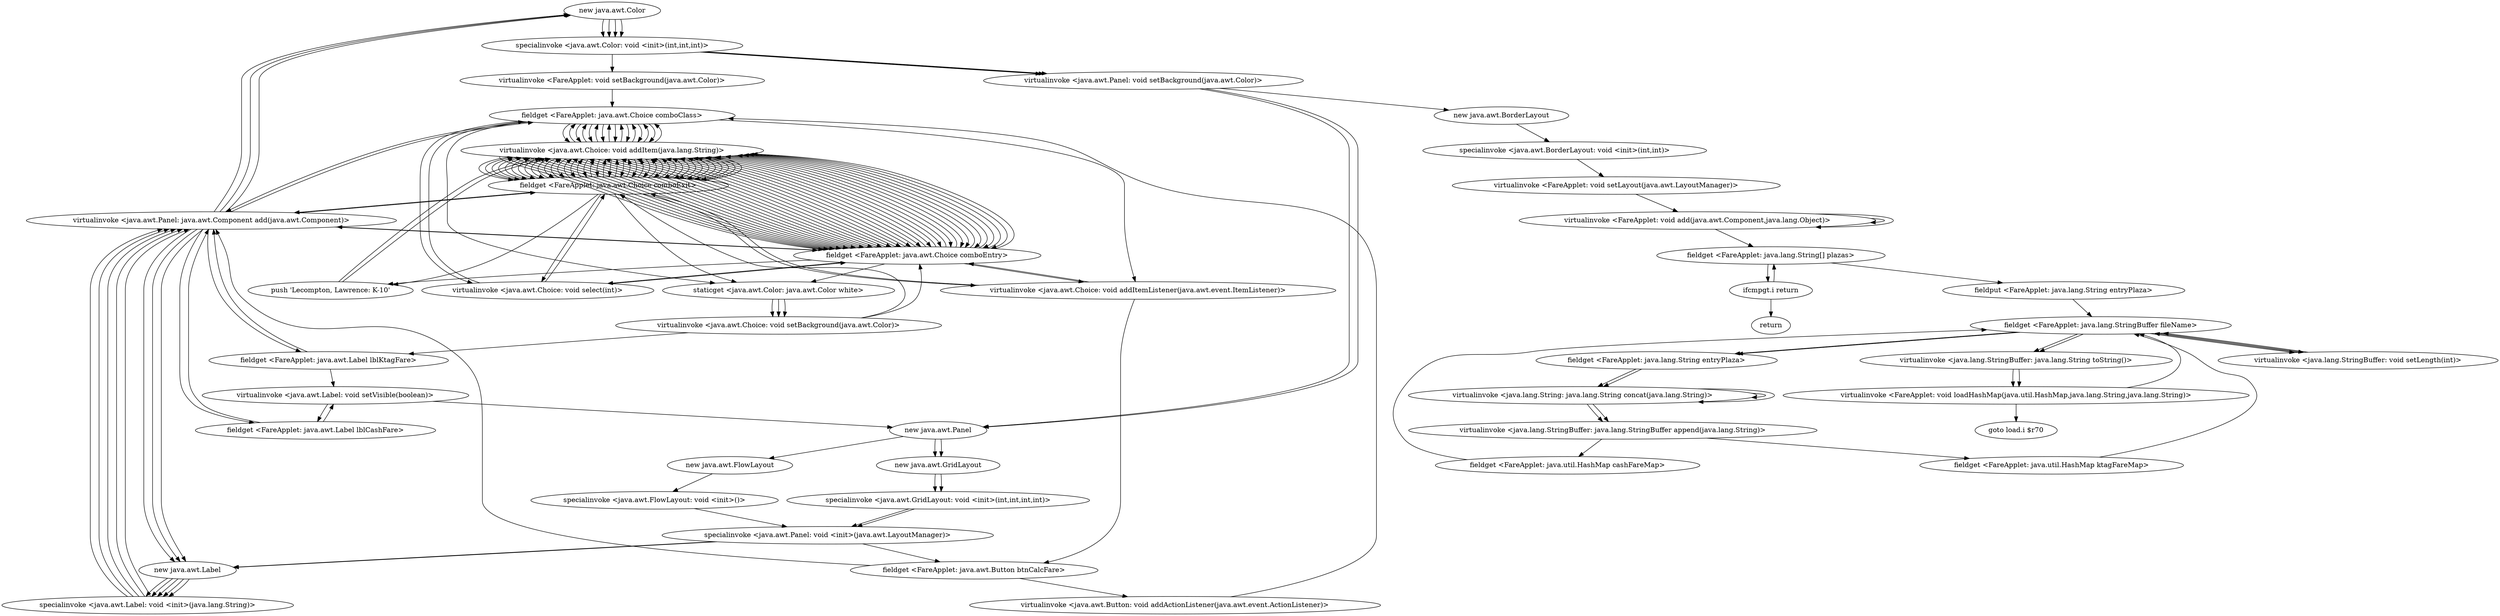 digraph "" {
"new java.awt.Color";
 "new java.awt.Color"->"specialinvoke <java.awt.Color: void <init>(int,int,int)>";
 "specialinvoke <java.awt.Color: void <init>(int,int,int)>"->"virtualinvoke <FareApplet: void setBackground(java.awt.Color)>";
 "virtualinvoke <FareApplet: void setBackground(java.awt.Color)>"->"fieldget <FareApplet: java.awt.Choice comboClass>";
 "fieldget <FareApplet: java.awt.Choice comboClass>"->"virtualinvoke <java.awt.Choice: void addItem(java.lang.String)>";
 "virtualinvoke <java.awt.Choice: void addItem(java.lang.String)>"->"fieldget <FareApplet: java.awt.Choice comboClass>";
 "fieldget <FareApplet: java.awt.Choice comboClass>"->"virtualinvoke <java.awt.Choice: void addItem(java.lang.String)>";
 "virtualinvoke <java.awt.Choice: void addItem(java.lang.String)>"->"fieldget <FareApplet: java.awt.Choice comboClass>";
 "fieldget <FareApplet: java.awt.Choice comboClass>"->"virtualinvoke <java.awt.Choice: void addItem(java.lang.String)>";
 "virtualinvoke <java.awt.Choice: void addItem(java.lang.String)>"->"fieldget <FareApplet: java.awt.Choice comboClass>";
 "fieldget <FareApplet: java.awt.Choice comboClass>"->"virtualinvoke <java.awt.Choice: void addItem(java.lang.String)>";
 "virtualinvoke <java.awt.Choice: void addItem(java.lang.String)>"->"fieldget <FareApplet: java.awt.Choice comboClass>";
 "fieldget <FareApplet: java.awt.Choice comboClass>"->"virtualinvoke <java.awt.Choice: void addItem(java.lang.String)>";
 "virtualinvoke <java.awt.Choice: void addItem(java.lang.String)>"->"fieldget <FareApplet: java.awt.Choice comboClass>";
 "fieldget <FareApplet: java.awt.Choice comboClass>"->"virtualinvoke <java.awt.Choice: void addItem(java.lang.String)>";
 "virtualinvoke <java.awt.Choice: void addItem(java.lang.String)>"->"fieldget <FareApplet: java.awt.Choice comboClass>";
 "fieldget <FareApplet: java.awt.Choice comboClass>"->"virtualinvoke <java.awt.Choice: void addItem(java.lang.String)>";
 "virtualinvoke <java.awt.Choice: void addItem(java.lang.String)>"->"fieldget <FareApplet: java.awt.Choice comboClass>";
 "fieldget <FareApplet: java.awt.Choice comboClass>"->"virtualinvoke <java.awt.Choice: void addItem(java.lang.String)>";
 "virtualinvoke <java.awt.Choice: void addItem(java.lang.String)>"->"fieldget <FareApplet: java.awt.Choice comboEntry>";
 "fieldget <FareApplet: java.awt.Choice comboEntry>"->"virtualinvoke <java.awt.Choice: void addItem(java.lang.String)>";
 "virtualinvoke <java.awt.Choice: void addItem(java.lang.String)>"->"fieldget <FareApplet: java.awt.Choice comboEntry>";
 "fieldget <FareApplet: java.awt.Choice comboEntry>"->"virtualinvoke <java.awt.Choice: void addItem(java.lang.String)>";
 "virtualinvoke <java.awt.Choice: void addItem(java.lang.String)>"->"fieldget <FareApplet: java.awt.Choice comboEntry>";
 "fieldget <FareApplet: java.awt.Choice comboEntry>"->"virtualinvoke <java.awt.Choice: void addItem(java.lang.String)>";
 "virtualinvoke <java.awt.Choice: void addItem(java.lang.String)>"->"fieldget <FareApplet: java.awt.Choice comboEntry>";
 "fieldget <FareApplet: java.awt.Choice comboEntry>"->"virtualinvoke <java.awt.Choice: void addItem(java.lang.String)>";
 "virtualinvoke <java.awt.Choice: void addItem(java.lang.String)>"->"fieldget <FareApplet: java.awt.Choice comboEntry>";
 "fieldget <FareApplet: java.awt.Choice comboEntry>"->"virtualinvoke <java.awt.Choice: void addItem(java.lang.String)>";
 "virtualinvoke <java.awt.Choice: void addItem(java.lang.String)>"->"fieldget <FareApplet: java.awt.Choice comboEntry>";
 "fieldget <FareApplet: java.awt.Choice comboEntry>"->"virtualinvoke <java.awt.Choice: void addItem(java.lang.String)>";
 "virtualinvoke <java.awt.Choice: void addItem(java.lang.String)>"->"fieldget <FareApplet: java.awt.Choice comboEntry>";
 "fieldget <FareApplet: java.awt.Choice comboEntry>"->"virtualinvoke <java.awt.Choice: void addItem(java.lang.String)>";
 "virtualinvoke <java.awt.Choice: void addItem(java.lang.String)>"->"fieldget <FareApplet: java.awt.Choice comboEntry>";
 "fieldget <FareApplet: java.awt.Choice comboEntry>"->"virtualinvoke <java.awt.Choice: void addItem(java.lang.String)>";
 "virtualinvoke <java.awt.Choice: void addItem(java.lang.String)>"->"fieldget <FareApplet: java.awt.Choice comboEntry>";
 "fieldget <FareApplet: java.awt.Choice comboEntry>"->"virtualinvoke <java.awt.Choice: void addItem(java.lang.String)>";
 "virtualinvoke <java.awt.Choice: void addItem(java.lang.String)>"->"fieldget <FareApplet: java.awt.Choice comboEntry>";
 "fieldget <FareApplet: java.awt.Choice comboEntry>"->"virtualinvoke <java.awt.Choice: void addItem(java.lang.String)>";
 "virtualinvoke <java.awt.Choice: void addItem(java.lang.String)>"->"fieldget <FareApplet: java.awt.Choice comboEntry>";
 "fieldget <FareApplet: java.awt.Choice comboEntry>"->"virtualinvoke <java.awt.Choice: void addItem(java.lang.String)>";
 "virtualinvoke <java.awt.Choice: void addItem(java.lang.String)>"->"fieldget <FareApplet: java.awt.Choice comboEntry>";
 "fieldget <FareApplet: java.awt.Choice comboEntry>"->"virtualinvoke <java.awt.Choice: void addItem(java.lang.String)>";
 "virtualinvoke <java.awt.Choice: void addItem(java.lang.String)>"->"fieldget <FareApplet: java.awt.Choice comboEntry>";
 "fieldget <FareApplet: java.awt.Choice comboEntry>"->"virtualinvoke <java.awt.Choice: void addItem(java.lang.String)>";
 "virtualinvoke <java.awt.Choice: void addItem(java.lang.String)>"->"fieldget <FareApplet: java.awt.Choice comboEntry>";
 "fieldget <FareApplet: java.awt.Choice comboEntry>"->"virtualinvoke <java.awt.Choice: void addItem(java.lang.String)>";
 "virtualinvoke <java.awt.Choice: void addItem(java.lang.String)>"->"fieldget <FareApplet: java.awt.Choice comboEntry>";
 "fieldget <FareApplet: java.awt.Choice comboEntry>"->"virtualinvoke <java.awt.Choice: void addItem(java.lang.String)>";
 "virtualinvoke <java.awt.Choice: void addItem(java.lang.String)>"->"fieldget <FareApplet: java.awt.Choice comboEntry>";
 "fieldget <FareApplet: java.awt.Choice comboEntry>"->"virtualinvoke <java.awt.Choice: void addItem(java.lang.String)>";
 "virtualinvoke <java.awt.Choice: void addItem(java.lang.String)>"->"fieldget <FareApplet: java.awt.Choice comboEntry>";
 "fieldget <FareApplet: java.awt.Choice comboEntry>"->"push 'Lecompton, Lawrence: K-10'";
 "push 'Lecompton, Lawrence: K-10'"->"virtualinvoke <java.awt.Choice: void addItem(java.lang.String)>";
 "virtualinvoke <java.awt.Choice: void addItem(java.lang.String)>"->"fieldget <FareApplet: java.awt.Choice comboEntry>";
 "fieldget <FareApplet: java.awt.Choice comboEntry>"->"virtualinvoke <java.awt.Choice: void addItem(java.lang.String)>";
 "virtualinvoke <java.awt.Choice: void addItem(java.lang.String)>"->"fieldget <FareApplet: java.awt.Choice comboEntry>";
 "fieldget <FareApplet: java.awt.Choice comboEntry>"->"virtualinvoke <java.awt.Choice: void addItem(java.lang.String)>";
 "virtualinvoke <java.awt.Choice: void addItem(java.lang.String)>"->"fieldget <FareApplet: java.awt.Choice comboEntry>";
 "fieldget <FareApplet: java.awt.Choice comboEntry>"->"virtualinvoke <java.awt.Choice: void addItem(java.lang.String)>";
 "virtualinvoke <java.awt.Choice: void addItem(java.lang.String)>"->"fieldget <FareApplet: java.awt.Choice comboEntry>";
 "fieldget <FareApplet: java.awt.Choice comboEntry>"->"virtualinvoke <java.awt.Choice: void addItem(java.lang.String)>";
 "virtualinvoke <java.awt.Choice: void addItem(java.lang.String)>"->"fieldget <FareApplet: java.awt.Choice comboExit>";
 "fieldget <FareApplet: java.awt.Choice comboExit>"->"virtualinvoke <java.awt.Choice: void addItem(java.lang.String)>";
 "virtualinvoke <java.awt.Choice: void addItem(java.lang.String)>"->"fieldget <FareApplet: java.awt.Choice comboExit>";
 "fieldget <FareApplet: java.awt.Choice comboExit>"->"virtualinvoke <java.awt.Choice: void addItem(java.lang.String)>";
 "virtualinvoke <java.awt.Choice: void addItem(java.lang.String)>"->"fieldget <FareApplet: java.awt.Choice comboExit>";
 "fieldget <FareApplet: java.awt.Choice comboExit>"->"virtualinvoke <java.awt.Choice: void addItem(java.lang.String)>";
 "virtualinvoke <java.awt.Choice: void addItem(java.lang.String)>"->"fieldget <FareApplet: java.awt.Choice comboExit>";
 "fieldget <FareApplet: java.awt.Choice comboExit>"->"virtualinvoke <java.awt.Choice: void addItem(java.lang.String)>";
 "virtualinvoke <java.awt.Choice: void addItem(java.lang.String)>"->"fieldget <FareApplet: java.awt.Choice comboExit>";
 "fieldget <FareApplet: java.awt.Choice comboExit>"->"virtualinvoke <java.awt.Choice: void addItem(java.lang.String)>";
 "virtualinvoke <java.awt.Choice: void addItem(java.lang.String)>"->"fieldget <FareApplet: java.awt.Choice comboExit>";
 "fieldget <FareApplet: java.awt.Choice comboExit>"->"virtualinvoke <java.awt.Choice: void addItem(java.lang.String)>";
 "virtualinvoke <java.awt.Choice: void addItem(java.lang.String)>"->"fieldget <FareApplet: java.awt.Choice comboExit>";
 "fieldget <FareApplet: java.awt.Choice comboExit>"->"virtualinvoke <java.awt.Choice: void addItem(java.lang.String)>";
 "virtualinvoke <java.awt.Choice: void addItem(java.lang.String)>"->"fieldget <FareApplet: java.awt.Choice comboExit>";
 "fieldget <FareApplet: java.awt.Choice comboExit>"->"virtualinvoke <java.awt.Choice: void addItem(java.lang.String)>";
 "virtualinvoke <java.awt.Choice: void addItem(java.lang.String)>"->"fieldget <FareApplet: java.awt.Choice comboExit>";
 "fieldget <FareApplet: java.awt.Choice comboExit>"->"virtualinvoke <java.awt.Choice: void addItem(java.lang.String)>";
 "virtualinvoke <java.awt.Choice: void addItem(java.lang.String)>"->"fieldget <FareApplet: java.awt.Choice comboExit>";
 "fieldget <FareApplet: java.awt.Choice comboExit>"->"virtualinvoke <java.awt.Choice: void addItem(java.lang.String)>";
 "virtualinvoke <java.awt.Choice: void addItem(java.lang.String)>"->"fieldget <FareApplet: java.awt.Choice comboExit>";
 "fieldget <FareApplet: java.awt.Choice comboExit>"->"virtualinvoke <java.awt.Choice: void addItem(java.lang.String)>";
 "virtualinvoke <java.awt.Choice: void addItem(java.lang.String)>"->"fieldget <FareApplet: java.awt.Choice comboExit>";
 "fieldget <FareApplet: java.awt.Choice comboExit>"->"virtualinvoke <java.awt.Choice: void addItem(java.lang.String)>";
 "virtualinvoke <java.awt.Choice: void addItem(java.lang.String)>"->"fieldget <FareApplet: java.awt.Choice comboExit>";
 "fieldget <FareApplet: java.awt.Choice comboExit>"->"virtualinvoke <java.awt.Choice: void addItem(java.lang.String)>";
 "virtualinvoke <java.awt.Choice: void addItem(java.lang.String)>"->"fieldget <FareApplet: java.awt.Choice comboExit>";
 "fieldget <FareApplet: java.awt.Choice comboExit>"->"virtualinvoke <java.awt.Choice: void addItem(java.lang.String)>";
 "virtualinvoke <java.awt.Choice: void addItem(java.lang.String)>"->"fieldget <FareApplet: java.awt.Choice comboExit>";
 "fieldget <FareApplet: java.awt.Choice comboExit>"->"virtualinvoke <java.awt.Choice: void addItem(java.lang.String)>";
 "virtualinvoke <java.awt.Choice: void addItem(java.lang.String)>"->"fieldget <FareApplet: java.awt.Choice comboExit>";
 "fieldget <FareApplet: java.awt.Choice comboExit>"->"virtualinvoke <java.awt.Choice: void addItem(java.lang.String)>";
 "virtualinvoke <java.awt.Choice: void addItem(java.lang.String)>"->"fieldget <FareApplet: java.awt.Choice comboExit>";
 "fieldget <FareApplet: java.awt.Choice comboExit>"->"push 'Lecompton, Lawrence: K-10'";
 "push 'Lecompton, Lawrence: K-10'"->"virtualinvoke <java.awt.Choice: void addItem(java.lang.String)>";
 "virtualinvoke <java.awt.Choice: void addItem(java.lang.String)>"->"fieldget <FareApplet: java.awt.Choice comboExit>";
 "fieldget <FareApplet: java.awt.Choice comboExit>"->"virtualinvoke <java.awt.Choice: void addItem(java.lang.String)>";
 "virtualinvoke <java.awt.Choice: void addItem(java.lang.String)>"->"fieldget <FareApplet: java.awt.Choice comboExit>";
 "fieldget <FareApplet: java.awt.Choice comboExit>"->"virtualinvoke <java.awt.Choice: void addItem(java.lang.String)>";
 "virtualinvoke <java.awt.Choice: void addItem(java.lang.String)>"->"fieldget <FareApplet: java.awt.Choice comboExit>";
 "fieldget <FareApplet: java.awt.Choice comboExit>"->"virtualinvoke <java.awt.Choice: void addItem(java.lang.String)>";
 "virtualinvoke <java.awt.Choice: void addItem(java.lang.String)>"->"fieldget <FareApplet: java.awt.Choice comboExit>";
 "fieldget <FareApplet: java.awt.Choice comboExit>"->"virtualinvoke <java.awt.Choice: void addItem(java.lang.String)>";
 "virtualinvoke <java.awt.Choice: void addItem(java.lang.String)>"->"fieldget <FareApplet: java.awt.Choice comboClass>";
 "fieldget <FareApplet: java.awt.Choice comboClass>"->"virtualinvoke <java.awt.Choice: void addItemListener(java.awt.event.ItemListener)>";
 "virtualinvoke <java.awt.Choice: void addItemListener(java.awt.event.ItemListener)>"->"fieldget <FareApplet: java.awt.Choice comboEntry>";
 "fieldget <FareApplet: java.awt.Choice comboEntry>"->"virtualinvoke <java.awt.Choice: void addItemListener(java.awt.event.ItemListener)>";
 "virtualinvoke <java.awt.Choice: void addItemListener(java.awt.event.ItemListener)>"->"fieldget <FareApplet: java.awt.Choice comboExit>";
 "fieldget <FareApplet: java.awt.Choice comboExit>"->"virtualinvoke <java.awt.Choice: void addItemListener(java.awt.event.ItemListener)>";
 "virtualinvoke <java.awt.Choice: void addItemListener(java.awt.event.ItemListener)>"->"fieldget <FareApplet: java.awt.Button btnCalcFare>";
 "fieldget <FareApplet: java.awt.Button btnCalcFare>"->"virtualinvoke <java.awt.Button: void addActionListener(java.awt.event.ActionListener)>";
 "virtualinvoke <java.awt.Button: void addActionListener(java.awt.event.ActionListener)>"->"fieldget <FareApplet: java.awt.Choice comboClass>";
 "fieldget <FareApplet: java.awt.Choice comboClass>"->"virtualinvoke <java.awt.Choice: void select(int)>";
 "virtualinvoke <java.awt.Choice: void select(int)>"->"fieldget <FareApplet: java.awt.Choice comboClass>";
 "fieldget <FareApplet: java.awt.Choice comboClass>"->"staticget <java.awt.Color: java.awt.Color white>";
 "staticget <java.awt.Color: java.awt.Color white>"->"virtualinvoke <java.awt.Choice: void setBackground(java.awt.Color)>";
 "virtualinvoke <java.awt.Choice: void setBackground(java.awt.Color)>"->"fieldget <FareApplet: java.awt.Choice comboEntry>";
 "fieldget <FareApplet: java.awt.Choice comboEntry>"->"virtualinvoke <java.awt.Choice: void select(int)>";
 "virtualinvoke <java.awt.Choice: void select(int)>"->"fieldget <FareApplet: java.awt.Choice comboEntry>";
 "fieldget <FareApplet: java.awt.Choice comboEntry>"->"staticget <java.awt.Color: java.awt.Color white>";
 "staticget <java.awt.Color: java.awt.Color white>"->"virtualinvoke <java.awt.Choice: void setBackground(java.awt.Color)>";
 "virtualinvoke <java.awt.Choice: void setBackground(java.awt.Color)>"->"fieldget <FareApplet: java.awt.Choice comboExit>";
 "fieldget <FareApplet: java.awt.Choice comboExit>"->"virtualinvoke <java.awt.Choice: void select(int)>";
 "virtualinvoke <java.awt.Choice: void select(int)>"->"fieldget <FareApplet: java.awt.Choice comboExit>";
 "fieldget <FareApplet: java.awt.Choice comboExit>"->"staticget <java.awt.Color: java.awt.Color white>";
 "staticget <java.awt.Color: java.awt.Color white>"->"virtualinvoke <java.awt.Choice: void setBackground(java.awt.Color)>";
 "virtualinvoke <java.awt.Choice: void setBackground(java.awt.Color)>"->"fieldget <FareApplet: java.awt.Label lblKtagFare>";
 "fieldget <FareApplet: java.awt.Label lblKtagFare>"->"virtualinvoke <java.awt.Label: void setVisible(boolean)>";
 "virtualinvoke <java.awt.Label: void setVisible(boolean)>"->"fieldget <FareApplet: java.awt.Label lblCashFare>";
 "fieldget <FareApplet: java.awt.Label lblCashFare>"->"virtualinvoke <java.awt.Label: void setVisible(boolean)>";
 "virtualinvoke <java.awt.Label: void setVisible(boolean)>"->"new java.awt.Panel";
 "new java.awt.Panel"->"new java.awt.GridLayout";
 "new java.awt.GridLayout"->"specialinvoke <java.awt.GridLayout: void <init>(int,int,int,int)>";
 "specialinvoke <java.awt.GridLayout: void <init>(int,int,int,int)>"->"specialinvoke <java.awt.Panel: void <init>(java.awt.LayoutManager)>";
 "specialinvoke <java.awt.Panel: void <init>(java.awt.LayoutManager)>"->"new java.awt.Label";
 "new java.awt.Label"->"specialinvoke <java.awt.Label: void <init>(java.lang.String)>";
 "specialinvoke <java.awt.Label: void <init>(java.lang.String)>"->"virtualinvoke <java.awt.Panel: java.awt.Component add(java.awt.Component)>";
 "virtualinvoke <java.awt.Panel: java.awt.Component add(java.awt.Component)>"->"fieldget <FareApplet: java.awt.Choice comboClass>";
 "fieldget <FareApplet: java.awt.Choice comboClass>"->"virtualinvoke <java.awt.Panel: java.awt.Component add(java.awt.Component)>";
 "virtualinvoke <java.awt.Panel: java.awt.Component add(java.awt.Component)>"->"new java.awt.Label";
 "new java.awt.Label"->"specialinvoke <java.awt.Label: void <init>(java.lang.String)>";
 "specialinvoke <java.awt.Label: void <init>(java.lang.String)>"->"virtualinvoke <java.awt.Panel: java.awt.Component add(java.awt.Component)>";
 "virtualinvoke <java.awt.Panel: java.awt.Component add(java.awt.Component)>"->"fieldget <FareApplet: java.awt.Choice comboEntry>";
 "fieldget <FareApplet: java.awt.Choice comboEntry>"->"virtualinvoke <java.awt.Panel: java.awt.Component add(java.awt.Component)>";
 "virtualinvoke <java.awt.Panel: java.awt.Component add(java.awt.Component)>"->"new java.awt.Label";
 "new java.awt.Label"->"specialinvoke <java.awt.Label: void <init>(java.lang.String)>";
 "specialinvoke <java.awt.Label: void <init>(java.lang.String)>"->"virtualinvoke <java.awt.Panel: java.awt.Component add(java.awt.Component)>";
 "virtualinvoke <java.awt.Panel: java.awt.Component add(java.awt.Component)>"->"fieldget <FareApplet: java.awt.Choice comboExit>";
 "fieldget <FareApplet: java.awt.Choice comboExit>"->"virtualinvoke <java.awt.Panel: java.awt.Component add(java.awt.Component)>";
 "virtualinvoke <java.awt.Panel: java.awt.Component add(java.awt.Component)>"->"new java.awt.Color";
 "new java.awt.Color"->"specialinvoke <java.awt.Color: void <init>(int,int,int)>";
 "specialinvoke <java.awt.Color: void <init>(int,int,int)>"->"virtualinvoke <java.awt.Panel: void setBackground(java.awt.Color)>";
 "virtualinvoke <java.awt.Panel: void setBackground(java.awt.Color)>"->"new java.awt.Panel";
 "new java.awt.Panel"->"new java.awt.GridLayout";
 "new java.awt.GridLayout"->"specialinvoke <java.awt.GridLayout: void <init>(int,int,int,int)>";
 "specialinvoke <java.awt.GridLayout: void <init>(int,int,int,int)>"->"specialinvoke <java.awt.Panel: void <init>(java.awt.LayoutManager)>";
 "specialinvoke <java.awt.Panel: void <init>(java.awt.LayoutManager)>"->"new java.awt.Label";
 "new java.awt.Label"->"specialinvoke <java.awt.Label: void <init>(java.lang.String)>";
 "specialinvoke <java.awt.Label: void <init>(java.lang.String)>"->"virtualinvoke <java.awt.Panel: java.awt.Component add(java.awt.Component)>";
 "virtualinvoke <java.awt.Panel: java.awt.Component add(java.awt.Component)>"->"fieldget <FareApplet: java.awt.Label lblKtagFare>";
 "fieldget <FareApplet: java.awt.Label lblKtagFare>"->"virtualinvoke <java.awt.Panel: java.awt.Component add(java.awt.Component)>";
 "virtualinvoke <java.awt.Panel: java.awt.Component add(java.awt.Component)>"->"new java.awt.Label";
 "new java.awt.Label"->"specialinvoke <java.awt.Label: void <init>(java.lang.String)>";
 "specialinvoke <java.awt.Label: void <init>(java.lang.String)>"->"virtualinvoke <java.awt.Panel: java.awt.Component add(java.awt.Component)>";
 "virtualinvoke <java.awt.Panel: java.awt.Component add(java.awt.Component)>"->"fieldget <FareApplet: java.awt.Label lblCashFare>";
 "fieldget <FareApplet: java.awt.Label lblCashFare>"->"virtualinvoke <java.awt.Panel: java.awt.Component add(java.awt.Component)>";
 "virtualinvoke <java.awt.Panel: java.awt.Component add(java.awt.Component)>"->"new java.awt.Color";
 "new java.awt.Color"->"specialinvoke <java.awt.Color: void <init>(int,int,int)>";
 "specialinvoke <java.awt.Color: void <init>(int,int,int)>"->"virtualinvoke <java.awt.Panel: void setBackground(java.awt.Color)>";
 "virtualinvoke <java.awt.Panel: void setBackground(java.awt.Color)>"->"new java.awt.Panel";
 "new java.awt.Panel"->"new java.awt.FlowLayout";
 "new java.awt.FlowLayout"->"specialinvoke <java.awt.FlowLayout: void <init>()>";
 "specialinvoke <java.awt.FlowLayout: void <init>()>"->"specialinvoke <java.awt.Panel: void <init>(java.awt.LayoutManager)>";
 "specialinvoke <java.awt.Panel: void <init>(java.awt.LayoutManager)>"->"fieldget <FareApplet: java.awt.Button btnCalcFare>";
 "fieldget <FareApplet: java.awt.Button btnCalcFare>"->"virtualinvoke <java.awt.Panel: java.awt.Component add(java.awt.Component)>";
 "virtualinvoke <java.awt.Panel: java.awt.Component add(java.awt.Component)>"->"new java.awt.Color";
 "new java.awt.Color"->"specialinvoke <java.awt.Color: void <init>(int,int,int)>";
 "specialinvoke <java.awt.Color: void <init>(int,int,int)>"->"virtualinvoke <java.awt.Panel: void setBackground(java.awt.Color)>";
 "virtualinvoke <java.awt.Panel: void setBackground(java.awt.Color)>"->"new java.awt.BorderLayout";
 "new java.awt.BorderLayout"->"specialinvoke <java.awt.BorderLayout: void <init>(int,int)>";
 "specialinvoke <java.awt.BorderLayout: void <init>(int,int)>"->"virtualinvoke <FareApplet: void setLayout(java.awt.LayoutManager)>";
 "virtualinvoke <FareApplet: void setLayout(java.awt.LayoutManager)>"->"virtualinvoke <FareApplet: void add(java.awt.Component,java.lang.Object)>";
 "virtualinvoke <FareApplet: void add(java.awt.Component,java.lang.Object)>"->"virtualinvoke <FareApplet: void add(java.awt.Component,java.lang.Object)>";
 "virtualinvoke <FareApplet: void add(java.awt.Component,java.lang.Object)>"->"virtualinvoke <FareApplet: void add(java.awt.Component,java.lang.Object)>";
 "virtualinvoke <FareApplet: void add(java.awt.Component,java.lang.Object)>"->"fieldget <FareApplet: java.lang.String[] plazas>";
 "fieldget <FareApplet: java.lang.String[] plazas>"->"ifcmpgt.i return";
 "ifcmpgt.i return"->"fieldget <FareApplet: java.lang.String[] plazas>";
 "fieldget <FareApplet: java.lang.String[] plazas>"->"fieldput <FareApplet: java.lang.String entryPlaza>";
 "fieldput <FareApplet: java.lang.String entryPlaza>"->"fieldget <FareApplet: java.lang.StringBuffer fileName>";
 "fieldget <FareApplet: java.lang.StringBuffer fileName>"->"virtualinvoke <java.lang.StringBuffer: void setLength(int)>";
 "virtualinvoke <java.lang.StringBuffer: void setLength(int)>"->"fieldget <FareApplet: java.lang.StringBuffer fileName>";
 "fieldget <FareApplet: java.lang.StringBuffer fileName>"->"fieldget <FareApplet: java.lang.String entryPlaza>";
 "fieldget <FareApplet: java.lang.String entryPlaza>"->"virtualinvoke <java.lang.String: java.lang.String concat(java.lang.String)>";
 "virtualinvoke <java.lang.String: java.lang.String concat(java.lang.String)>"->"virtualinvoke <java.lang.String: java.lang.String concat(java.lang.String)>";
 "virtualinvoke <java.lang.String: java.lang.String concat(java.lang.String)>"->"virtualinvoke <java.lang.StringBuffer: java.lang.StringBuffer append(java.lang.String)>";
 "virtualinvoke <java.lang.StringBuffer: java.lang.StringBuffer append(java.lang.String)>"->"fieldget <FareApplet: java.util.HashMap ktagFareMap>";
 "fieldget <FareApplet: java.util.HashMap ktagFareMap>"->"fieldget <FareApplet: java.lang.StringBuffer fileName>";
 "fieldget <FareApplet: java.lang.StringBuffer fileName>"->"virtualinvoke <java.lang.StringBuffer: java.lang.String toString()>";
 "virtualinvoke <java.lang.StringBuffer: java.lang.String toString()>"->"virtualinvoke <FareApplet: void loadHashMap(java.util.HashMap,java.lang.String,java.lang.String)>";
 "virtualinvoke <FareApplet: void loadHashMap(java.util.HashMap,java.lang.String,java.lang.String)>"->"fieldget <FareApplet: java.lang.StringBuffer fileName>";
 "fieldget <FareApplet: java.lang.StringBuffer fileName>"->"virtualinvoke <java.lang.StringBuffer: void setLength(int)>";
 "virtualinvoke <java.lang.StringBuffer: void setLength(int)>"->"fieldget <FareApplet: java.lang.StringBuffer fileName>";
 "fieldget <FareApplet: java.lang.StringBuffer fileName>"->"fieldget <FareApplet: java.lang.String entryPlaza>";
 "fieldget <FareApplet: java.lang.String entryPlaza>"->"virtualinvoke <java.lang.String: java.lang.String concat(java.lang.String)>";
 "virtualinvoke <java.lang.String: java.lang.String concat(java.lang.String)>"->"virtualinvoke <java.lang.String: java.lang.String concat(java.lang.String)>";
 "virtualinvoke <java.lang.String: java.lang.String concat(java.lang.String)>"->"virtualinvoke <java.lang.StringBuffer: java.lang.StringBuffer append(java.lang.String)>";
 "virtualinvoke <java.lang.StringBuffer: java.lang.StringBuffer append(java.lang.String)>"->"fieldget <FareApplet: java.util.HashMap cashFareMap>";
 "fieldget <FareApplet: java.util.HashMap cashFareMap>"->"fieldget <FareApplet: java.lang.StringBuffer fileName>";
 "fieldget <FareApplet: java.lang.StringBuffer fileName>"->"virtualinvoke <java.lang.StringBuffer: java.lang.String toString()>";
 "virtualinvoke <java.lang.StringBuffer: java.lang.String toString()>"->"virtualinvoke <FareApplet: void loadHashMap(java.util.HashMap,java.lang.String,java.lang.String)>";
 "virtualinvoke <FareApplet: void loadHashMap(java.util.HashMap,java.lang.String,java.lang.String)>"->"goto load.i $r70";
 "ifcmpgt.i return"->"return";
}
